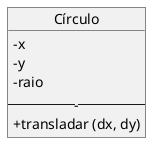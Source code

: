 @startuml mod02ima03
skinparam classAttributeIconSize 0
object "Círculo" as ce
ce : - x 
ce : - y 
ce : - raio
ce : -----
ce : + transladar (dx, dy)
@enduml